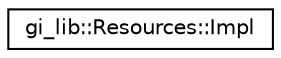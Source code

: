 digraph "Graphical Class Hierarchy"
{
  edge [fontname="Helvetica",fontsize="10",labelfontname="Helvetica",labelfontsize="10"];
  node [fontname="Helvetica",fontsize="10",shape=record];
  rankdir="LR";
  Node1 [label="gi_lib::Resources::Impl",height=0.2,width=0.4,color="black", fillcolor="white", style="filled",URL="$struct_resources_1_1_impl.html",tooltip="Private implementation of the Resources class. Cached resources are stored with two weak pointers (on..."];
}
